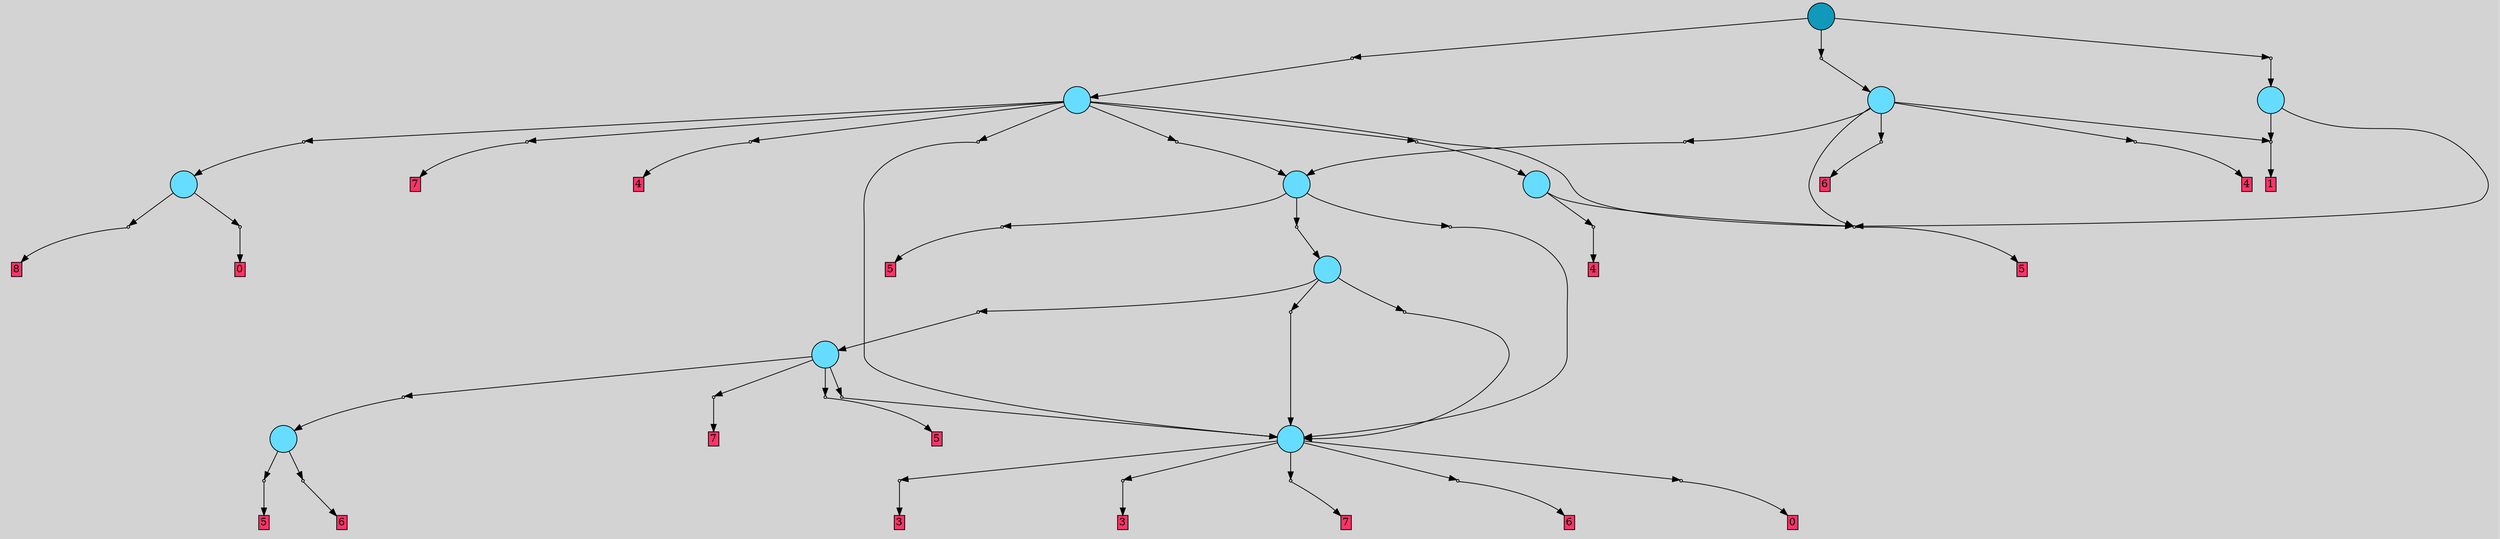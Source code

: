 // File exported with GEGELATI v1.3.1
// On the 2024-04-12 16:01:02
// With the File::TPGGraphDotExporter
digraph{
	graph[pad = "0.212, 0.055" bgcolor = lightgray]
	node[shape=circle style = filled label = ""]
		T0 [fillcolor="#66ddff"]
		T1 [fillcolor="#66ddff"]
		T2 [fillcolor="#66ddff"]
		T3 [fillcolor="#66ddff"]
		T4 [fillcolor="#66ddff"]
		T5 [fillcolor="#66ddff"]
		T6 [fillcolor="#66ddff"]
		T7 [fillcolor="#66ddff"]
		T8 [fillcolor="#66ddff"]
		T9 [fillcolor="#66ddff"]
		T10 [fillcolor="#1199bb"]
		P0 [fillcolor="#cccccc" shape=point] //
		I0 [shape=box style=invis label="5|0&2|6#4|1#3|0#2|0#4|0#4|0&#92;n"]
		P0 -> I0[style=invis]
		A0 [fillcolor="#ff3366" shape=box margin=0.03 width=0 height=0 label="5"]
		T0 -> P0 -> A0
		P1 [fillcolor="#cccccc" shape=point] //
		I1 [shape=box style=invis label=""]
		P1 -> I1[style=invis]
		A1 [fillcolor="#ff3366" shape=box margin=0.03 width=0 height=0 label="6"]
		T0 -> P1 -> A1
		P2 [fillcolor="#cccccc" shape=point] //
		I2 [shape=box style=invis label="5|0&0|6#0|6#3|1#1|6#1|4#0|6&#92;n"]
		P2 -> I2[style=invis]
		A2 [fillcolor="#ff3366" shape=box margin=0.03 width=0 height=0 label="8"]
		T1 -> P2 -> A2
		P3 [fillcolor="#cccccc" shape=point] //
		I3 [shape=box style=invis label="4|0&2|3#3|6#0|2#4|0#4|4#1|3&#92;n"]
		P3 -> I3[style=invis]
		A3 [fillcolor="#ff3366" shape=box margin=0.03 width=0 height=0 label="0"]
		T1 -> P3 -> A3
		P4 [fillcolor="#cccccc" shape=point] //
		I4 [shape=box style=invis label="2|0&3|7#4|7#3|0#3|1#1|7#3|0&#92;n"]
		P4 -> I4[style=invis]
		A4 [fillcolor="#ff3366" shape=box margin=0.03 width=0 height=0 label="3"]
		T2 -> P4 -> A4
		P5 [fillcolor="#cccccc" shape=point] //
		I5 [shape=box style=invis label="2|0&4|5#1|4#1|5#0|7#2|2#0|2&#92;n"]
		P5 -> I5[style=invis]
		A5 [fillcolor="#ff3366" shape=box margin=0.03 width=0 height=0 label="7"]
		T2 -> P5 -> A5
		P6 [fillcolor="#cccccc" shape=point] //
		I6 [shape=box style=invis label="5|0&0|4#0|5#1|2#0|6#2|4#0|0&#92;n"]
		P6 -> I6[style=invis]
		A6 [fillcolor="#ff3366" shape=box margin=0.03 width=0 height=0 label="6"]
		T2 -> P6 -> A6
		P7 [fillcolor="#cccccc" shape=point] //
		I7 [shape=box style=invis label="2|0&3|4#3|4#3|7#4|3#0|1#4|7&#92;n"]
		P7 -> I7[style=invis]
		A7 [fillcolor="#ff3366" shape=box margin=0.03 width=0 height=0 label="0"]
		T2 -> P7 -> A7
		P8 [fillcolor="#cccccc" shape=point] //
		I8 [shape=box style=invis label="0|0&3|2#3|4#1|2#3|7#0|5#4|0&#92;n"]
		P8 -> I8[style=invis]
		A8 [fillcolor="#ff3366" shape=box margin=0.03 width=0 height=0 label="3"]
		T2 -> P8 -> A8
		P9 [fillcolor="#cccccc" shape=point] //
		I9 [shape=box style=invis label="2|0&1|1#4|4#3|3#0|5#0|0#2|6&#92;n"]
		P9 -> I9[style=invis]
		A9 [fillcolor="#ff3366" shape=box margin=0.03 width=0 height=0 label="7"]
		T3 -> P9 -> A9
		P10 [fillcolor="#cccccc" shape=point] //
		I10 [shape=box style=invis label="4|0&4|7#1|7#1|5#2|4#2|5#2|7&#92;n"]
		P10 -> I10[style=invis]
		T3 -> P10 -> T0
		P11 [fillcolor="#cccccc" shape=point] //
		I11 [shape=box style=invis label="2|0&3|5#4|6#0|0#3|3#0|3#4|2&#92;n"]
		P11 -> I11[style=invis]
		A10 [fillcolor="#ff3366" shape=box margin=0.03 width=0 height=0 label="5"]
		T3 -> P11 -> A10
		P12 [fillcolor="#cccccc" shape=point] //
		I12 [shape=box style=invis label="9|0&2|3#0|3#2|7#4|0#2|6#0|3&#92;n"]
		P12 -> I12[style=invis]
		T3 -> P12 -> T2
		P13 [fillcolor="#cccccc" shape=point] //
		I13 [shape=box style=invis label="0|5&2|6#3|1#0|7#2|2#2|2#4|1&#92;n10|0&4|5#2|0#0|5#0|3#1|7#4|6&#92;n"]
		P13 -> I13[style=invis]
		A11 [fillcolor="#ff3366" shape=box margin=0.03 width=0 height=0 label="4"]
		T4 -> P13 -> A11
		P14 [fillcolor="#cccccc" shape=point] //
		I14 [shape=box style=invis label="2|0&3|5#4|1#3|0#3|3#0|3#4|2&#92;n"]
		P14 -> I14[style=invis]
		A12 [fillcolor="#ff3366" shape=box margin=0.03 width=0 height=0 label="5"]
		T4 -> P14 -> A12
		P15 [fillcolor="#cccccc" shape=point] //
		I15 [shape=box style=invis label="8|0&3|0#4|1#0|0#3|3#0|3#1|2&#92;n"]
		P15 -> I15[style=invis]
		T5 -> P15 -> T3
		P16 [fillcolor="#cccccc" shape=point] //
		I16 [shape=box style=invis label="9|0&2|3#0|3#2|7#4|0#2|2#0|2&#92;n"]
		P16 -> I16[style=invis]
		T5 -> P16 -> T2
		P17 [fillcolor="#cccccc" shape=point] //
		I17 [shape=box style=invis label="1|3&3|5#0|6#4|6#0|5#2|2#2|2&#92;n9|0&2|3#0|3#2|7#4|0#2|6#0|3&#92;n"]
		P17 -> I17[style=invis]
		T5 -> P17 -> T2
		P18 [fillcolor="#cccccc" shape=point] //
		I18 [shape=box style=invis label="2|0&3|5#4|1#3|0#2|3#0|3#4|2&#92;n"]
		P18 -> I18[style=invis]
		A13 [fillcolor="#ff3366" shape=box margin=0.03 width=0 height=0 label="5"]
		T6 -> P18 -> A13
		P19 [fillcolor="#cccccc" shape=point] //
		I19 [shape=box style=invis label="11|0&1|4#0|5#1|7#0|4#1|7#4|2&#92;n"]
		P19 -> I19[style=invis]
		T6 -> P19 -> T2
		P20 [fillcolor="#cccccc" shape=point] //
		I20 [shape=box style=invis label="11|0&2|6#3|7#3|5#2|0#3|5#3|1&#92;n"]
		P20 -> I20[style=invis]
		T6 -> P20 -> T5
		T7 -> P14
		P21 [fillcolor="#cccccc" shape=point] //
		I21 [shape=box style=invis label="2|0&3|1#4|3#3|3#0|5#0|5#2|6&#92;n"]
		P21 -> I21[style=invis]
		A14 [fillcolor="#ff3366" shape=box margin=0.03 width=0 height=0 label="1"]
		T7 -> P21 -> A14
		T8 -> P14
		P22 [fillcolor="#cccccc" shape=point] //
		I22 [shape=box style=invis label="9|0&4|3#3|1#4|5#3|1#2|1#3|5&#92;n"]
		P22 -> I22[style=invis]
		A15 [fillcolor="#ff3366" shape=box margin=0.03 width=0 height=0 label="4"]
		T8 -> P22 -> A15
		P23 [fillcolor="#cccccc" shape=point] //
		I23 [shape=box style=invis label="1|3&1|7#3|0#1|1#2|6#4|1#2|6&#92;n9|0&2|3#0|3#2|1#4|0#2|1#0|3&#92;n"]
		P23 -> I23[style=invis]
		A16 [fillcolor="#ff3366" shape=box margin=0.03 width=0 height=0 label="6"]
		T8 -> P23 -> A16
		P24 [fillcolor="#cccccc" shape=point] //
		I24 [shape=box style=invis label="2|0&1|0#3|4#3|7#4|3#0|1#4|7&#92;n"]
		P24 -> I24[style=invis]
		T8 -> P24 -> T6
		T8 -> P21
		P25 [fillcolor="#cccccc" shape=point] //
		I25 [shape=box style=invis label="2|0&1|0#3|4#3|7#4|3#0|1#4|7&#92;n"]
		P25 -> I25[style=invis]
		T9 -> P25 -> T6
		P26 [fillcolor="#cccccc" shape=point] //
		I26 [shape=box style=invis label="0|0&4|0#1|4#3|7#1|4#3|1#3|4&#92;n"]
		P26 -> I26[style=invis]
		T9 -> P26 -> T2
		P27 [fillcolor="#cccccc" shape=point] //
		I27 [shape=box style=invis label="2|0&3|5#4|3#3|5#3|3#0|3#4|7&#92;n"]
		P27 -> I27[style=invis]
		T9 -> P27 -> T4
		P28 [fillcolor="#cccccc" shape=point] //
		I28 [shape=box style=invis label="1|0&4|0#2|0#3|6#2|6#3|2#3|1&#92;n"]
		P28 -> I28[style=invis]
		T9 -> P28 -> T1
		T9 -> P14
		P29 [fillcolor="#cccccc" shape=point] //
		I29 [shape=box style=invis label="2|0&3|1#4|3#3|3#0|5#0|5#2|6&#92;n"]
		P29 -> I29[style=invis]
		A17 [fillcolor="#ff3366" shape=box margin=0.03 width=0 height=0 label="7"]
		T9 -> P29 -> A17
		P30 [fillcolor="#cccccc" shape=point] //
		I30 [shape=box style=invis label="9|0&4|7#3|4#1|6#1|6#2|6#4|6&#92;n"]
		P30 -> I30[style=invis]
		A18 [fillcolor="#ff3366" shape=box margin=0.03 width=0 height=0 label="4"]
		T9 -> P30 -> A18
		P31 [fillcolor="#cccccc" shape=point] //
		I31 [shape=box style=invis label="8|0&3|4#1|4#3|3#2|4#4|0#1|7&#92;n"]
		P31 -> I31[style=invis]
		T10 -> P31 -> T7
		P32 [fillcolor="#cccccc" shape=point] //
		I32 [shape=box style=invis label="8|0&3|3#1|3#0|6#3|0#1|4#1|4&#92;n"]
		P32 -> I32[style=invis]
		T10 -> P32 -> T8
		P33 [fillcolor="#cccccc" shape=point] //
		I33 [shape=box style=invis label="11|0&4|6#3|0#3|3#0|2#1|7#1|6&#92;n"]
		P33 -> I33[style=invis]
		T10 -> P33 -> T9
		{ rank= same T10 }
}
